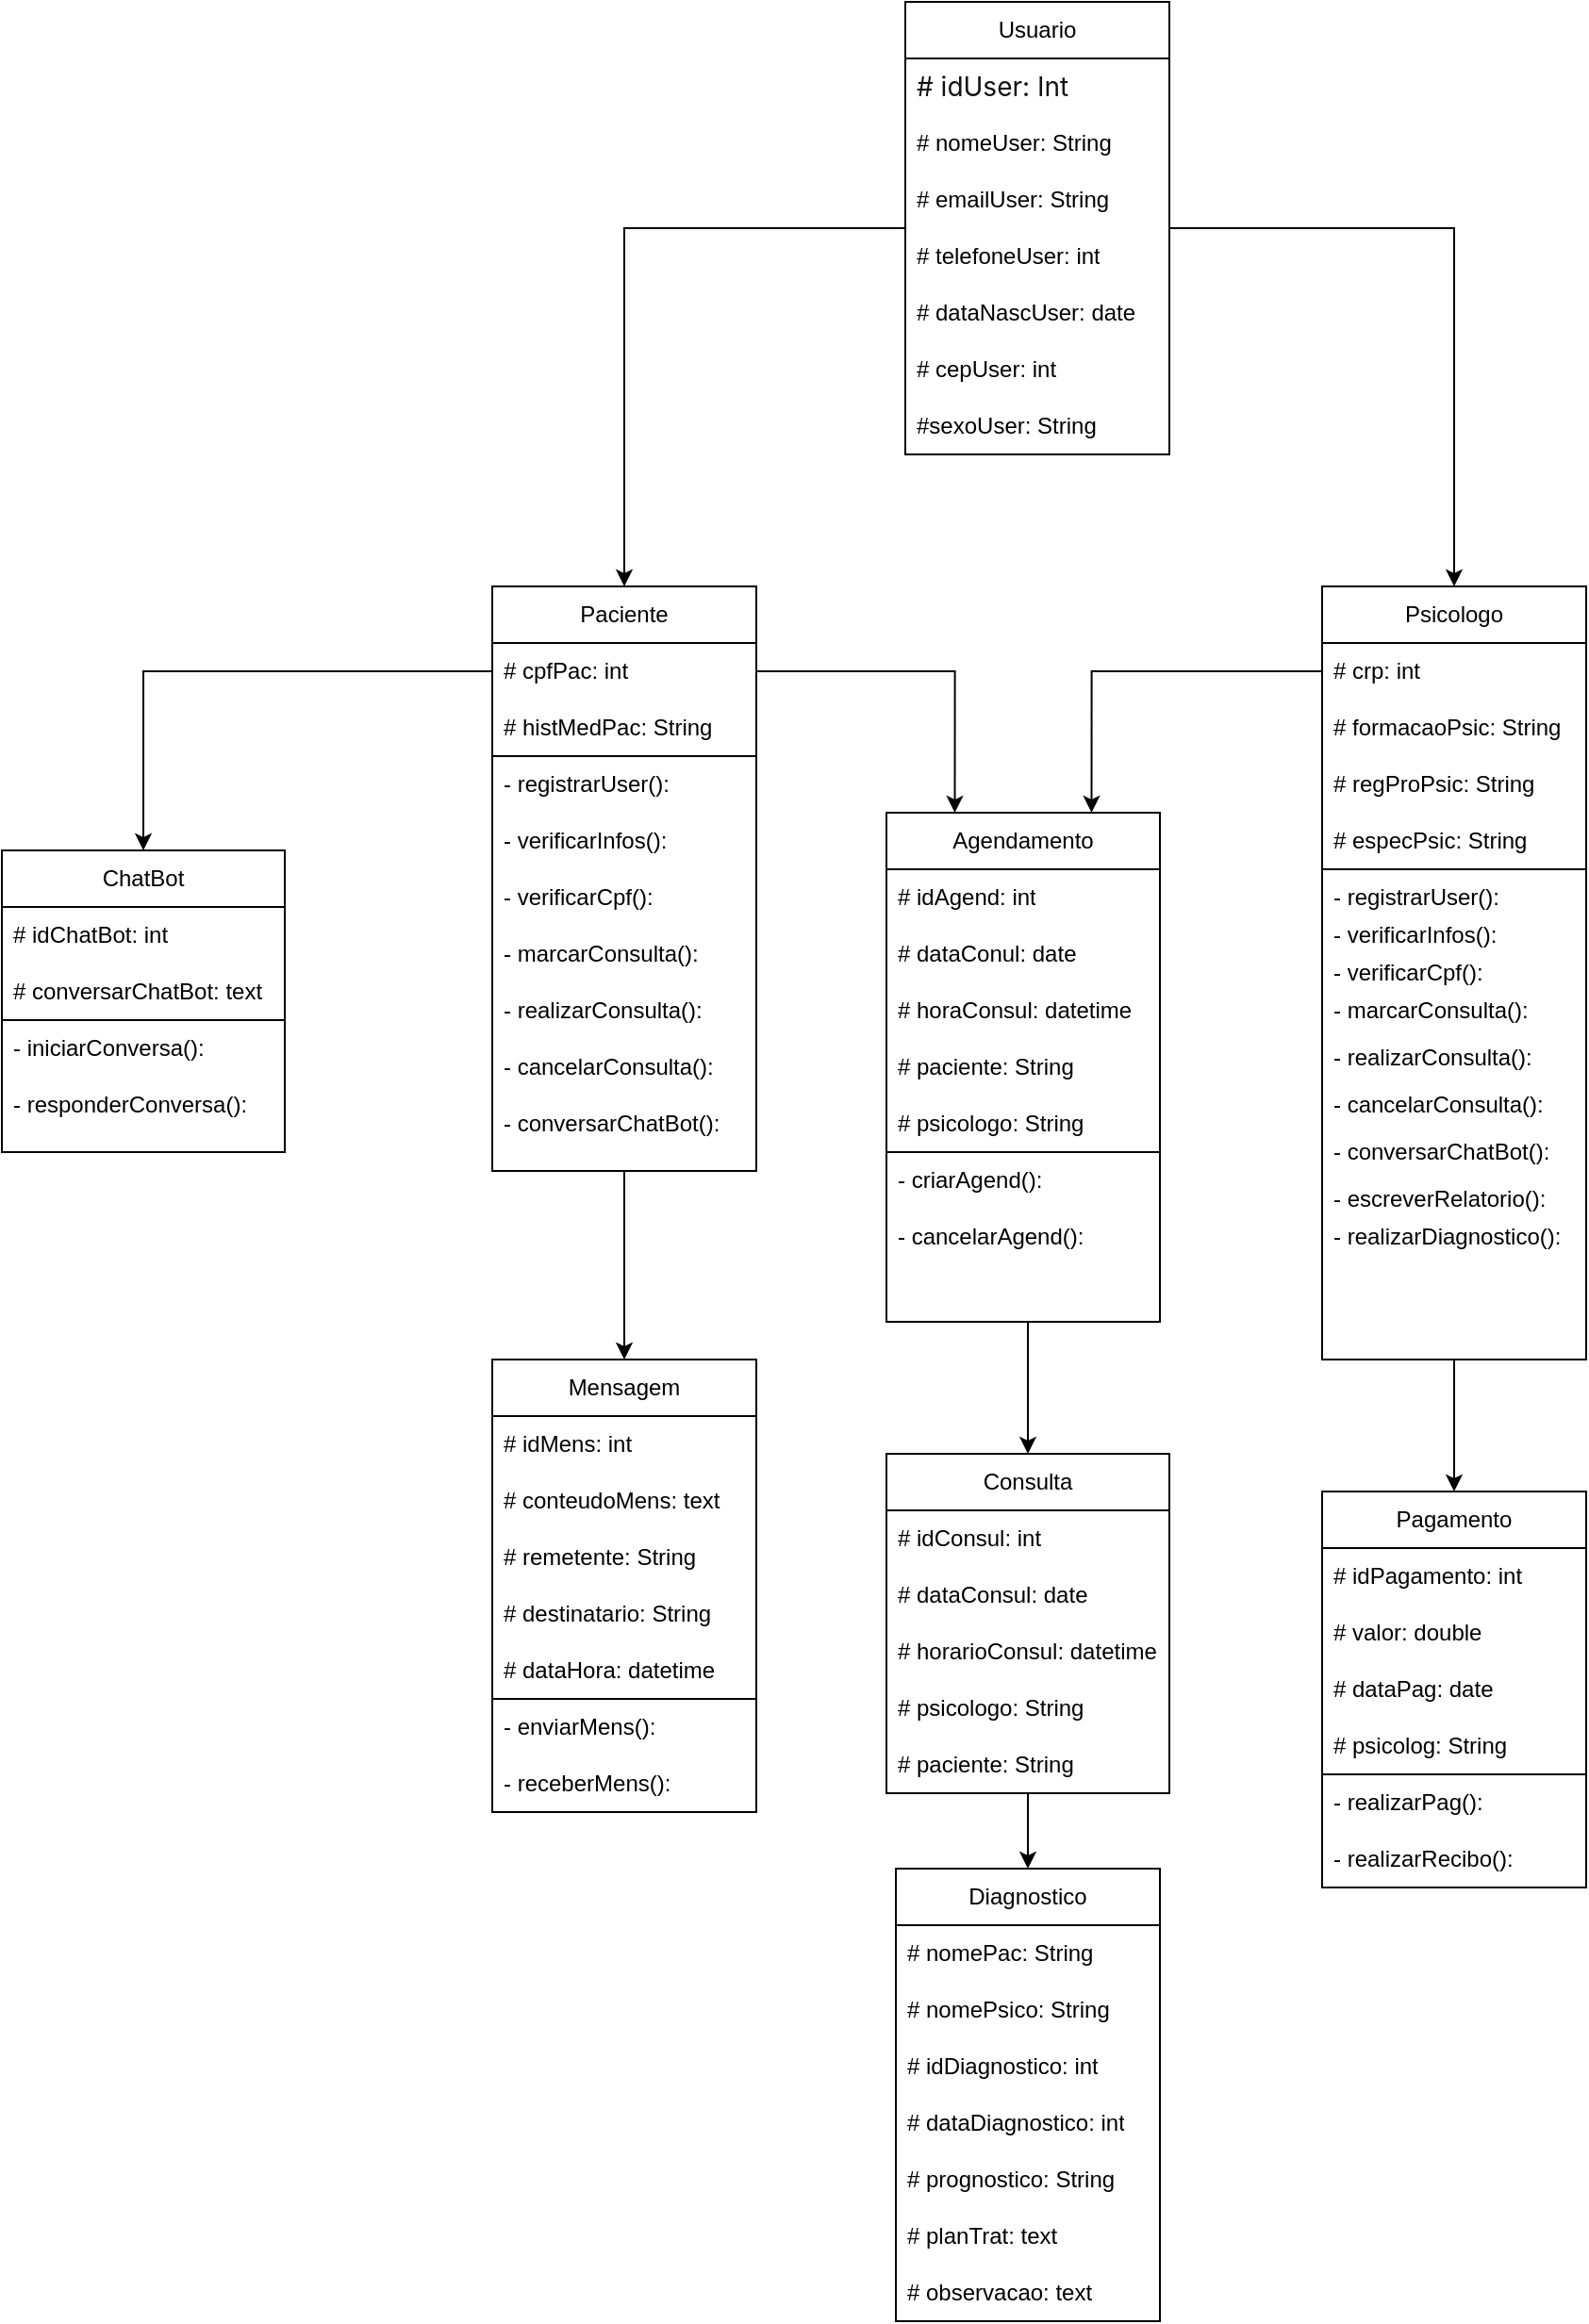 <mxfile version="24.0.4" type="github">
  <diagram name="Página-1" id="5c7cXVIxc6Zba3c8BK8-">
    <mxGraphModel dx="3149" dy="1277" grid="1" gridSize="10" guides="1" tooltips="1" connect="1" arrows="1" fold="1" page="1" pageScale="1" pageWidth="827" pageHeight="1169" math="0" shadow="0">
      <root>
        <mxCell id="0" />
        <mxCell id="1" parent="0" />
        <mxCell id="kuCT0JWgRBGRcobsYB0P-81" style="edgeStyle=orthogonalEdgeStyle;rounded=0;orthogonalLoop=1;jettySize=auto;html=1;" edge="1" parent="1" source="kuCT0JWgRBGRcobsYB0P-1" target="kuCT0JWgRBGRcobsYB0P-21">
          <mxGeometry relative="1" as="geometry">
            <Array as="points">
              <mxPoint x="640" y="160" />
            </Array>
          </mxGeometry>
        </mxCell>
        <mxCell id="kuCT0JWgRBGRcobsYB0P-1" value="Usuario" style="swimlane;fontStyle=0;childLayout=stackLayout;horizontal=1;startSize=30;horizontalStack=0;resizeParent=1;resizeParentMax=0;resizeLast=0;collapsible=1;marginBottom=0;whiteSpace=wrap;html=1;" vertex="1" parent="1">
          <mxGeometry x="349" y="40" width="140" height="240" as="geometry" />
        </mxCell>
        <mxCell id="kuCT0JWgRBGRcobsYB0P-2" value="&lt;div&gt;&lt;font face=&quot;-apple-system, Roboto, SegoeUI, Segoe UI, Helvetica Neue, Helvetica, Microsoft YaHei, Meiryo UI, Meiryo, Arial Unicode MS, sans-serif&quot; color=&quot;#111111&quot;&gt;&lt;span style=&quot;font-size: 14px;&quot;&gt;# idUser: Int&lt;/span&gt;&lt;/font&gt;&lt;/div&gt;" style="text;strokeColor=none;fillColor=none;align=left;verticalAlign=middle;spacingLeft=4;spacingRight=4;overflow=hidden;points=[[0,0.5],[1,0.5]];portConstraint=eastwest;rotatable=0;whiteSpace=wrap;html=1;" vertex="1" parent="kuCT0JWgRBGRcobsYB0P-1">
          <mxGeometry y="30" width="140" height="30" as="geometry" />
        </mxCell>
        <mxCell id="kuCT0JWgRBGRcobsYB0P-3" value="# nomeUser: String" style="text;strokeColor=none;fillColor=none;align=left;verticalAlign=middle;spacingLeft=4;spacingRight=4;overflow=hidden;points=[[0,0.5],[1,0.5]];portConstraint=eastwest;rotatable=0;whiteSpace=wrap;html=1;" vertex="1" parent="kuCT0JWgRBGRcobsYB0P-1">
          <mxGeometry y="60" width="140" height="30" as="geometry" />
        </mxCell>
        <mxCell id="kuCT0JWgRBGRcobsYB0P-4" value="# emailUser: String" style="text;strokeColor=none;fillColor=none;align=left;verticalAlign=middle;spacingLeft=4;spacingRight=4;overflow=hidden;points=[[0,0.5],[1,0.5]];portConstraint=eastwest;rotatable=0;whiteSpace=wrap;html=1;" vertex="1" parent="kuCT0JWgRBGRcobsYB0P-1">
          <mxGeometry y="90" width="140" height="30" as="geometry" />
        </mxCell>
        <mxCell id="kuCT0JWgRBGRcobsYB0P-6" value="# telefoneUser: int" style="text;strokeColor=none;fillColor=none;align=left;verticalAlign=middle;spacingLeft=4;spacingRight=4;overflow=hidden;points=[[0,0.5],[1,0.5]];portConstraint=eastwest;rotatable=0;whiteSpace=wrap;html=1;" vertex="1" parent="kuCT0JWgRBGRcobsYB0P-1">
          <mxGeometry y="120" width="140" height="30" as="geometry" />
        </mxCell>
        <mxCell id="kuCT0JWgRBGRcobsYB0P-5" value="# dataNascUser: date" style="text;strokeColor=none;fillColor=none;align=left;verticalAlign=middle;spacingLeft=4;spacingRight=4;overflow=hidden;points=[[0,0.5],[1,0.5]];portConstraint=eastwest;rotatable=0;whiteSpace=wrap;html=1;" vertex="1" parent="kuCT0JWgRBGRcobsYB0P-1">
          <mxGeometry y="150" width="140" height="30" as="geometry" />
        </mxCell>
        <mxCell id="kuCT0JWgRBGRcobsYB0P-7" value="# cepUser: int" style="text;strokeColor=none;fillColor=none;align=left;verticalAlign=middle;spacingLeft=4;spacingRight=4;overflow=hidden;points=[[0,0.5],[1,0.5]];portConstraint=eastwest;rotatable=0;whiteSpace=wrap;html=1;" vertex="1" parent="kuCT0JWgRBGRcobsYB0P-1">
          <mxGeometry y="180" width="140" height="30" as="geometry" />
        </mxCell>
        <mxCell id="kuCT0JWgRBGRcobsYB0P-8" value="#sexoUser: String" style="text;strokeColor=none;fillColor=none;align=left;verticalAlign=middle;spacingLeft=4;spacingRight=4;overflow=hidden;points=[[0,0.5],[1,0.5]];portConstraint=eastwest;rotatable=0;whiteSpace=wrap;html=1;" vertex="1" parent="kuCT0JWgRBGRcobsYB0P-1">
          <mxGeometry y="210" width="140" height="30" as="geometry" />
        </mxCell>
        <mxCell id="kuCT0JWgRBGRcobsYB0P-94" style="edgeStyle=orthogonalEdgeStyle;rounded=0;orthogonalLoop=1;jettySize=auto;html=1;" edge="1" parent="1" source="kuCT0JWgRBGRcobsYB0P-9" target="kuCT0JWgRBGRcobsYB0P-69">
          <mxGeometry relative="1" as="geometry" />
        </mxCell>
        <mxCell id="kuCT0JWgRBGRcobsYB0P-9" value="Paciente" style="swimlane;fontStyle=0;childLayout=stackLayout;horizontal=1;startSize=30;horizontalStack=0;resizeParent=1;resizeParentMax=0;resizeLast=0;collapsible=1;marginBottom=0;whiteSpace=wrap;html=1;" vertex="1" parent="1">
          <mxGeometry x="130" y="350" width="140" height="90" as="geometry" />
        </mxCell>
        <mxCell id="kuCT0JWgRBGRcobsYB0P-10" value="# cpfPac: int" style="text;strokeColor=none;fillColor=none;align=left;verticalAlign=middle;spacingLeft=4;spacingRight=4;overflow=hidden;points=[[0,0.5],[1,0.5]];portConstraint=eastwest;rotatable=0;whiteSpace=wrap;html=1;" vertex="1" parent="kuCT0JWgRBGRcobsYB0P-9">
          <mxGeometry y="30" width="140" height="30" as="geometry" />
        </mxCell>
        <mxCell id="kuCT0JWgRBGRcobsYB0P-11" value="# histMedPac: String" style="text;strokeColor=none;fillColor=none;align=left;verticalAlign=middle;spacingLeft=4;spacingRight=4;overflow=hidden;points=[[0,0.5],[1,0.5]];portConstraint=eastwest;rotatable=0;whiteSpace=wrap;html=1;" vertex="1" parent="kuCT0JWgRBGRcobsYB0P-9">
          <mxGeometry y="60" width="140" height="30" as="geometry" />
        </mxCell>
        <mxCell id="kuCT0JWgRBGRcobsYB0P-95" style="edgeStyle=orthogonalEdgeStyle;rounded=0;orthogonalLoop=1;jettySize=auto;html=1;" edge="1" parent="1" source="kuCT0JWgRBGRcobsYB0P-13" target="kuCT0JWgRBGRcobsYB0P-36">
          <mxGeometry relative="1" as="geometry" />
        </mxCell>
        <mxCell id="kuCT0JWgRBGRcobsYB0P-13" value="" style="rounded=0;whiteSpace=wrap;html=1;" vertex="1" parent="1">
          <mxGeometry x="130" y="440" width="140" height="220" as="geometry" />
        </mxCell>
        <mxCell id="kuCT0JWgRBGRcobsYB0P-14" value="- registrarUser():" style="text;strokeColor=none;fillColor=none;align=left;verticalAlign=middle;spacingLeft=4;spacingRight=4;overflow=hidden;points=[[0,0.5],[1,0.5]];portConstraint=eastwest;rotatable=0;whiteSpace=wrap;html=1;" vertex="1" parent="1">
          <mxGeometry x="130" y="440" width="140" height="30" as="geometry" />
        </mxCell>
        <mxCell id="kuCT0JWgRBGRcobsYB0P-15" value="- verificarInfos():" style="text;strokeColor=none;fillColor=none;align=left;verticalAlign=middle;spacingLeft=4;spacingRight=4;overflow=hidden;points=[[0,0.5],[1,0.5]];portConstraint=eastwest;rotatable=0;whiteSpace=wrap;html=1;" vertex="1" parent="1">
          <mxGeometry x="130" y="470" width="140" height="30" as="geometry" />
        </mxCell>
        <mxCell id="kuCT0JWgRBGRcobsYB0P-16" value="- verificarCpf():" style="text;strokeColor=none;fillColor=none;align=left;verticalAlign=middle;spacingLeft=4;spacingRight=4;overflow=hidden;points=[[0,0.5],[1,0.5]];portConstraint=eastwest;rotatable=0;whiteSpace=wrap;html=1;" vertex="1" parent="1">
          <mxGeometry x="130" y="500" width="140" height="30" as="geometry" />
        </mxCell>
        <mxCell id="kuCT0JWgRBGRcobsYB0P-17" value="- marcarConsulta():" style="text;strokeColor=none;fillColor=none;align=left;verticalAlign=middle;spacingLeft=4;spacingRight=4;overflow=hidden;points=[[0,0.5],[1,0.5]];portConstraint=eastwest;rotatable=0;whiteSpace=wrap;html=1;" vertex="1" parent="1">
          <mxGeometry x="130" y="530" width="140" height="30" as="geometry" />
        </mxCell>
        <mxCell id="kuCT0JWgRBGRcobsYB0P-18" value="- realizarConsulta():" style="text;strokeColor=none;fillColor=none;align=left;verticalAlign=middle;spacingLeft=4;spacingRight=4;overflow=hidden;points=[[0,0.5],[1,0.5]];portConstraint=eastwest;rotatable=0;whiteSpace=wrap;html=1;" vertex="1" parent="1">
          <mxGeometry x="130" y="560" width="140" height="30" as="geometry" />
        </mxCell>
        <mxCell id="kuCT0JWgRBGRcobsYB0P-19" value="- cancelarConsulta():" style="text;strokeColor=none;fillColor=none;align=left;verticalAlign=middle;spacingLeft=4;spacingRight=4;overflow=hidden;points=[[0,0.5],[1,0.5]];portConstraint=eastwest;rotatable=0;whiteSpace=wrap;html=1;" vertex="1" parent="1">
          <mxGeometry x="130" y="590" width="140" height="30" as="geometry" />
        </mxCell>
        <mxCell id="kuCT0JWgRBGRcobsYB0P-20" value="- conversarChatBot():" style="text;strokeColor=none;fillColor=none;align=left;verticalAlign=middle;spacingLeft=4;spacingRight=4;overflow=hidden;points=[[0,0.5],[1,0.5]];portConstraint=eastwest;rotatable=0;whiteSpace=wrap;html=1;" vertex="1" parent="1">
          <mxGeometry x="130" y="620" width="140" height="30" as="geometry" />
        </mxCell>
        <mxCell id="kuCT0JWgRBGRcobsYB0P-21" value="Psicologo" style="swimlane;fontStyle=0;childLayout=stackLayout;horizontal=1;startSize=30;horizontalStack=0;resizeParent=1;resizeParentMax=0;resizeLast=0;collapsible=1;marginBottom=0;whiteSpace=wrap;html=1;" vertex="1" parent="1">
          <mxGeometry x="570" y="350" width="140" height="150" as="geometry" />
        </mxCell>
        <mxCell id="kuCT0JWgRBGRcobsYB0P-22" value="# crp: int" style="text;strokeColor=none;fillColor=none;align=left;verticalAlign=middle;spacingLeft=4;spacingRight=4;overflow=hidden;points=[[0,0.5],[1,0.5]];portConstraint=eastwest;rotatable=0;whiteSpace=wrap;html=1;" vertex="1" parent="kuCT0JWgRBGRcobsYB0P-21">
          <mxGeometry y="30" width="140" height="30" as="geometry" />
        </mxCell>
        <mxCell id="kuCT0JWgRBGRcobsYB0P-23" value="# formacaoPsic: String" style="text;strokeColor=none;fillColor=none;align=left;verticalAlign=middle;spacingLeft=4;spacingRight=4;overflow=hidden;points=[[0,0.5],[1,0.5]];portConstraint=eastwest;rotatable=0;whiteSpace=wrap;html=1;" vertex="1" parent="kuCT0JWgRBGRcobsYB0P-21">
          <mxGeometry y="60" width="140" height="30" as="geometry" />
        </mxCell>
        <mxCell id="kuCT0JWgRBGRcobsYB0P-24" value="# regProPsic: String" style="text;strokeColor=none;fillColor=none;align=left;verticalAlign=middle;spacingLeft=4;spacingRight=4;overflow=hidden;points=[[0,0.5],[1,0.5]];portConstraint=eastwest;rotatable=0;whiteSpace=wrap;html=1;" vertex="1" parent="kuCT0JWgRBGRcobsYB0P-21">
          <mxGeometry y="90" width="140" height="30" as="geometry" />
        </mxCell>
        <mxCell id="kuCT0JWgRBGRcobsYB0P-25" value="# especPsic: String" style="text;strokeColor=none;fillColor=none;align=left;verticalAlign=middle;spacingLeft=4;spacingRight=4;overflow=hidden;points=[[0,0.5],[1,0.5]];portConstraint=eastwest;rotatable=0;whiteSpace=wrap;html=1;" vertex="1" parent="kuCT0JWgRBGRcobsYB0P-21">
          <mxGeometry y="120" width="140" height="30" as="geometry" />
        </mxCell>
        <mxCell id="kuCT0JWgRBGRcobsYB0P-99" style="edgeStyle=orthogonalEdgeStyle;rounded=0;orthogonalLoop=1;jettySize=auto;html=1;" edge="1" parent="1" source="kuCT0JWgRBGRcobsYB0P-26" target="kuCT0JWgRBGRcobsYB0P-51">
          <mxGeometry relative="1" as="geometry" />
        </mxCell>
        <mxCell id="kuCT0JWgRBGRcobsYB0P-26" value="" style="rounded=0;whiteSpace=wrap;html=1;" vertex="1" parent="1">
          <mxGeometry x="570" y="500" width="140" height="260" as="geometry" />
        </mxCell>
        <mxCell id="kuCT0JWgRBGRcobsYB0P-27" value="- registrarUser():" style="text;strokeColor=none;fillColor=none;align=left;verticalAlign=middle;spacingLeft=4;spacingRight=4;overflow=hidden;points=[[0,0.5],[1,0.5]];portConstraint=eastwest;rotatable=0;whiteSpace=wrap;html=1;" vertex="1" parent="1">
          <mxGeometry x="570" y="500" width="140" height="30" as="geometry" />
        </mxCell>
        <mxCell id="kuCT0JWgRBGRcobsYB0P-28" value="- verificarInfos():" style="text;strokeColor=none;fillColor=none;align=left;verticalAlign=middle;spacingLeft=4;spacingRight=4;overflow=hidden;points=[[0,0.5],[1,0.5]];portConstraint=eastwest;rotatable=0;whiteSpace=wrap;html=1;" vertex="1" parent="1">
          <mxGeometry x="570" y="520" width="140" height="30" as="geometry" />
        </mxCell>
        <mxCell id="kuCT0JWgRBGRcobsYB0P-29" value="- verificarCpf():" style="text;strokeColor=none;fillColor=none;align=left;verticalAlign=middle;spacingLeft=4;spacingRight=4;overflow=hidden;points=[[0,0.5],[1,0.5]];portConstraint=eastwest;rotatable=0;whiteSpace=wrap;html=1;" vertex="1" parent="1">
          <mxGeometry x="570" y="539.5" width="140" height="30" as="geometry" />
        </mxCell>
        <mxCell id="kuCT0JWgRBGRcobsYB0P-30" value="- marcarConsulta():" style="text;strokeColor=none;fillColor=none;align=left;verticalAlign=middle;spacingLeft=4;spacingRight=4;overflow=hidden;points=[[0,0.5],[1,0.5]];portConstraint=eastwest;rotatable=0;whiteSpace=wrap;html=1;" vertex="1" parent="1">
          <mxGeometry x="570" y="560" width="140" height="30" as="geometry" />
        </mxCell>
        <mxCell id="kuCT0JWgRBGRcobsYB0P-31" value="- realizarConsulta():" style="text;strokeColor=none;fillColor=none;align=left;verticalAlign=middle;spacingLeft=4;spacingRight=4;overflow=hidden;points=[[0,0.5],[1,0.5]];portConstraint=eastwest;rotatable=0;whiteSpace=wrap;html=1;" vertex="1" parent="1">
          <mxGeometry x="570" y="585" width="140" height="30" as="geometry" />
        </mxCell>
        <mxCell id="kuCT0JWgRBGRcobsYB0P-32" value="- cancelarConsulta():" style="text;strokeColor=none;fillColor=none;align=left;verticalAlign=middle;spacingLeft=4;spacingRight=4;overflow=hidden;points=[[0,0.5],[1,0.5]];portConstraint=eastwest;rotatable=0;whiteSpace=wrap;html=1;" vertex="1" parent="1">
          <mxGeometry x="570" y="610" width="140" height="30" as="geometry" />
        </mxCell>
        <mxCell id="kuCT0JWgRBGRcobsYB0P-33" value="- conversarChatBot():" style="text;strokeColor=none;fillColor=none;align=left;verticalAlign=middle;spacingLeft=4;spacingRight=4;overflow=hidden;points=[[0,0.5],[1,0.5]];portConstraint=eastwest;rotatable=0;whiteSpace=wrap;html=1;" vertex="1" parent="1">
          <mxGeometry x="570" y="635" width="140" height="30" as="geometry" />
        </mxCell>
        <mxCell id="kuCT0JWgRBGRcobsYB0P-34" value="- escreverRelatorio():" style="text;strokeColor=none;fillColor=none;align=left;verticalAlign=middle;spacingLeft=4;spacingRight=4;overflow=hidden;points=[[0,0.5],[1,0.5]];portConstraint=eastwest;rotatable=0;whiteSpace=wrap;html=1;" vertex="1" parent="1">
          <mxGeometry x="570" y="660" width="140" height="30" as="geometry" />
        </mxCell>
        <mxCell id="kuCT0JWgRBGRcobsYB0P-35" value="- realizarDiagnostico():" style="text;strokeColor=none;fillColor=none;align=left;verticalAlign=middle;spacingLeft=4;spacingRight=4;overflow=hidden;points=[[0,0.5],[1,0.5]];portConstraint=eastwest;rotatable=0;whiteSpace=wrap;html=1;" vertex="1" parent="1">
          <mxGeometry x="570" y="680" width="140" height="30" as="geometry" />
        </mxCell>
        <mxCell id="kuCT0JWgRBGRcobsYB0P-36" value="Mensagem" style="swimlane;fontStyle=0;childLayout=stackLayout;horizontal=1;startSize=30;horizontalStack=0;resizeParent=1;resizeParentMax=0;resizeLast=0;collapsible=1;marginBottom=0;whiteSpace=wrap;html=1;" vertex="1" parent="1">
          <mxGeometry x="130" y="760" width="140" height="180" as="geometry" />
        </mxCell>
        <mxCell id="kuCT0JWgRBGRcobsYB0P-37" value="# idMens&lt;span style=&quot;background-color: initial;&quot;&gt;: int&lt;/span&gt;" style="text;strokeColor=none;fillColor=none;align=left;verticalAlign=middle;spacingLeft=4;spacingRight=4;overflow=hidden;points=[[0,0.5],[1,0.5]];portConstraint=eastwest;rotatable=0;whiteSpace=wrap;html=1;" vertex="1" parent="kuCT0JWgRBGRcobsYB0P-36">
          <mxGeometry y="30" width="140" height="30" as="geometry" />
        </mxCell>
        <mxCell id="kuCT0JWgRBGRcobsYB0P-38" value="# conteudoMens: text" style="text;strokeColor=none;fillColor=none;align=left;verticalAlign=middle;spacingLeft=4;spacingRight=4;overflow=hidden;points=[[0,0.5],[1,0.5]];portConstraint=eastwest;rotatable=0;whiteSpace=wrap;html=1;" vertex="1" parent="kuCT0JWgRBGRcobsYB0P-36">
          <mxGeometry y="60" width="140" height="30" as="geometry" />
        </mxCell>
        <mxCell id="kuCT0JWgRBGRcobsYB0P-39" value="# remetente: String" style="text;strokeColor=none;fillColor=none;align=left;verticalAlign=middle;spacingLeft=4;spacingRight=4;overflow=hidden;points=[[0,0.5],[1,0.5]];portConstraint=eastwest;rotatable=0;whiteSpace=wrap;html=1;" vertex="1" parent="kuCT0JWgRBGRcobsYB0P-36">
          <mxGeometry y="90" width="140" height="30" as="geometry" />
        </mxCell>
        <mxCell id="kuCT0JWgRBGRcobsYB0P-40" value="# destinatario: String" style="text;strokeColor=none;fillColor=none;align=left;verticalAlign=middle;spacingLeft=4;spacingRight=4;overflow=hidden;points=[[0,0.5],[1,0.5]];portConstraint=eastwest;rotatable=0;whiteSpace=wrap;html=1;" vertex="1" parent="kuCT0JWgRBGRcobsYB0P-36">
          <mxGeometry y="120" width="140" height="30" as="geometry" />
        </mxCell>
        <mxCell id="kuCT0JWgRBGRcobsYB0P-41" value="# dataHora: datetime" style="text;strokeColor=none;fillColor=none;align=left;verticalAlign=middle;spacingLeft=4;spacingRight=4;overflow=hidden;points=[[0,0.5],[1,0.5]];portConstraint=eastwest;rotatable=0;whiteSpace=wrap;html=1;" vertex="1" parent="kuCT0JWgRBGRcobsYB0P-36">
          <mxGeometry y="150" width="140" height="30" as="geometry" />
        </mxCell>
        <mxCell id="kuCT0JWgRBGRcobsYB0P-42" value="" style="rounded=0;whiteSpace=wrap;html=1;" vertex="1" parent="1">
          <mxGeometry x="130" y="940" width="140" height="60" as="geometry" />
        </mxCell>
        <mxCell id="kuCT0JWgRBGRcobsYB0P-43" value="- enviarMens():" style="text;strokeColor=none;fillColor=none;align=left;verticalAlign=middle;spacingLeft=4;spacingRight=4;overflow=hidden;points=[[0,0.5],[1,0.5]];portConstraint=eastwest;rotatable=0;whiteSpace=wrap;html=1;" vertex="1" parent="1">
          <mxGeometry x="130" y="940" width="140" height="30" as="geometry" />
        </mxCell>
        <mxCell id="kuCT0JWgRBGRcobsYB0P-44" value="- receberMens():" style="text;strokeColor=none;fillColor=none;align=left;verticalAlign=middle;spacingLeft=4;spacingRight=4;overflow=hidden;points=[[0,0.5],[1,0.5]];portConstraint=eastwest;rotatable=0;whiteSpace=wrap;html=1;" vertex="1" parent="1">
          <mxGeometry x="130" y="970" width="140" height="30" as="geometry" />
        </mxCell>
        <mxCell id="kuCT0JWgRBGRcobsYB0P-98" style="edgeStyle=orthogonalEdgeStyle;rounded=0;orthogonalLoop=1;jettySize=auto;html=1;" edge="1" parent="1" source="kuCT0JWgRBGRcobsYB0P-45" target="kuCT0JWgRBGRcobsYB0P-82">
          <mxGeometry relative="1" as="geometry" />
        </mxCell>
        <mxCell id="kuCT0JWgRBGRcobsYB0P-45" value="Consulta" style="swimlane;fontStyle=0;childLayout=stackLayout;horizontal=1;startSize=30;horizontalStack=0;resizeParent=1;resizeParentMax=0;resizeLast=0;collapsible=1;marginBottom=0;whiteSpace=wrap;html=1;" vertex="1" parent="1">
          <mxGeometry x="339" y="810" width="150" height="180" as="geometry" />
        </mxCell>
        <mxCell id="kuCT0JWgRBGRcobsYB0P-46" value="# idConsul: int" style="text;strokeColor=none;fillColor=none;align=left;verticalAlign=middle;spacingLeft=4;spacingRight=4;overflow=hidden;points=[[0,0.5],[1,0.5]];portConstraint=eastwest;rotatable=0;whiteSpace=wrap;html=1;" vertex="1" parent="kuCT0JWgRBGRcobsYB0P-45">
          <mxGeometry y="30" width="150" height="30" as="geometry" />
        </mxCell>
        <mxCell id="kuCT0JWgRBGRcobsYB0P-47" value="# dataConsul: date" style="text;strokeColor=none;fillColor=none;align=left;verticalAlign=middle;spacingLeft=4;spacingRight=4;overflow=hidden;points=[[0,0.5],[1,0.5]];portConstraint=eastwest;rotatable=0;whiteSpace=wrap;html=1;" vertex="1" parent="kuCT0JWgRBGRcobsYB0P-45">
          <mxGeometry y="60" width="150" height="30" as="geometry" />
        </mxCell>
        <mxCell id="kuCT0JWgRBGRcobsYB0P-48" value="# horarioConsul: datetime" style="text;strokeColor=none;fillColor=none;align=left;verticalAlign=middle;spacingLeft=4;spacingRight=4;overflow=hidden;points=[[0,0.5],[1,0.5]];portConstraint=eastwest;rotatable=0;whiteSpace=wrap;html=1;" vertex="1" parent="kuCT0JWgRBGRcobsYB0P-45">
          <mxGeometry y="90" width="150" height="30" as="geometry" />
        </mxCell>
        <mxCell id="kuCT0JWgRBGRcobsYB0P-49" value="# psicologo: String" style="text;strokeColor=none;fillColor=none;align=left;verticalAlign=middle;spacingLeft=4;spacingRight=4;overflow=hidden;points=[[0,0.5],[1,0.5]];portConstraint=eastwest;rotatable=0;whiteSpace=wrap;html=1;" vertex="1" parent="kuCT0JWgRBGRcobsYB0P-45">
          <mxGeometry y="120" width="150" height="30" as="geometry" />
        </mxCell>
        <mxCell id="kuCT0JWgRBGRcobsYB0P-50" value="# paciente: String" style="text;strokeColor=none;fillColor=none;align=left;verticalAlign=middle;spacingLeft=4;spacingRight=4;overflow=hidden;points=[[0,0.5],[1,0.5]];portConstraint=eastwest;rotatable=0;whiteSpace=wrap;html=1;" vertex="1" parent="kuCT0JWgRBGRcobsYB0P-45">
          <mxGeometry y="150" width="150" height="30" as="geometry" />
        </mxCell>
        <mxCell id="kuCT0JWgRBGRcobsYB0P-51" value="Pagamento" style="swimlane;fontStyle=0;childLayout=stackLayout;horizontal=1;startSize=30;horizontalStack=0;resizeParent=1;resizeParentMax=0;resizeLast=0;collapsible=1;marginBottom=0;whiteSpace=wrap;html=1;" vertex="1" parent="1">
          <mxGeometry x="570" y="830" width="140" height="150" as="geometry" />
        </mxCell>
        <mxCell id="kuCT0JWgRBGRcobsYB0P-52" value="# idPagamento: int" style="text;strokeColor=none;fillColor=none;align=left;verticalAlign=middle;spacingLeft=4;spacingRight=4;overflow=hidden;points=[[0,0.5],[1,0.5]];portConstraint=eastwest;rotatable=0;whiteSpace=wrap;html=1;" vertex="1" parent="kuCT0JWgRBGRcobsYB0P-51">
          <mxGeometry y="30" width="140" height="30" as="geometry" />
        </mxCell>
        <mxCell id="kuCT0JWgRBGRcobsYB0P-53" value="# valor: double" style="text;strokeColor=none;fillColor=none;align=left;verticalAlign=middle;spacingLeft=4;spacingRight=4;overflow=hidden;points=[[0,0.5],[1,0.5]];portConstraint=eastwest;rotatable=0;whiteSpace=wrap;html=1;" vertex="1" parent="kuCT0JWgRBGRcobsYB0P-51">
          <mxGeometry y="60" width="140" height="30" as="geometry" />
        </mxCell>
        <mxCell id="kuCT0JWgRBGRcobsYB0P-54" value="# dataPag: date" style="text;strokeColor=none;fillColor=none;align=left;verticalAlign=middle;spacingLeft=4;spacingRight=4;overflow=hidden;points=[[0,0.5],[1,0.5]];portConstraint=eastwest;rotatable=0;whiteSpace=wrap;html=1;" vertex="1" parent="kuCT0JWgRBGRcobsYB0P-51">
          <mxGeometry y="90" width="140" height="30" as="geometry" />
        </mxCell>
        <mxCell id="kuCT0JWgRBGRcobsYB0P-55" value="# psicolog: String" style="text;strokeColor=none;fillColor=none;align=left;verticalAlign=middle;spacingLeft=4;spacingRight=4;overflow=hidden;points=[[0,0.5],[1,0.5]];portConstraint=eastwest;rotatable=0;whiteSpace=wrap;html=1;" vertex="1" parent="kuCT0JWgRBGRcobsYB0P-51">
          <mxGeometry y="120" width="140" height="30" as="geometry" />
        </mxCell>
        <mxCell id="kuCT0JWgRBGRcobsYB0P-57" value="" style="rounded=0;whiteSpace=wrap;html=1;" vertex="1" parent="1">
          <mxGeometry x="570" y="980" width="140" height="60" as="geometry" />
        </mxCell>
        <mxCell id="kuCT0JWgRBGRcobsYB0P-58" value="- realizarPag():" style="text;strokeColor=none;fillColor=none;align=left;verticalAlign=middle;spacingLeft=4;spacingRight=4;overflow=hidden;points=[[0,0.5],[1,0.5]];portConstraint=eastwest;rotatable=0;whiteSpace=wrap;html=1;" vertex="1" parent="1">
          <mxGeometry x="570" y="980" width="140" height="30" as="geometry" />
        </mxCell>
        <mxCell id="kuCT0JWgRBGRcobsYB0P-59" value="- realizarRecibo():" style="text;strokeColor=none;fillColor=none;align=left;verticalAlign=middle;spacingLeft=4;spacingRight=4;overflow=hidden;points=[[0,0.5],[1,0.5]];portConstraint=eastwest;rotatable=0;whiteSpace=wrap;html=1;" vertex="1" parent="1">
          <mxGeometry x="570" y="1010" width="140" height="30" as="geometry" />
        </mxCell>
        <mxCell id="kuCT0JWgRBGRcobsYB0P-60" value="Agendamento" style="swimlane;fontStyle=0;childLayout=stackLayout;horizontal=1;startSize=30;horizontalStack=0;resizeParent=1;resizeParentMax=0;resizeLast=0;collapsible=1;marginBottom=0;whiteSpace=wrap;html=1;" vertex="1" parent="1">
          <mxGeometry x="339" y="470" width="145" height="180" as="geometry" />
        </mxCell>
        <mxCell id="kuCT0JWgRBGRcobsYB0P-61" value="# idAgend: int" style="text;strokeColor=none;fillColor=none;align=left;verticalAlign=middle;spacingLeft=4;spacingRight=4;overflow=hidden;points=[[0,0.5],[1,0.5]];portConstraint=eastwest;rotatable=0;whiteSpace=wrap;html=1;" vertex="1" parent="kuCT0JWgRBGRcobsYB0P-60">
          <mxGeometry y="30" width="145" height="30" as="geometry" />
        </mxCell>
        <mxCell id="kuCT0JWgRBGRcobsYB0P-62" value="# dataConul: date" style="text;strokeColor=none;fillColor=none;align=left;verticalAlign=middle;spacingLeft=4;spacingRight=4;overflow=hidden;points=[[0,0.5],[1,0.5]];portConstraint=eastwest;rotatable=0;whiteSpace=wrap;html=1;" vertex="1" parent="kuCT0JWgRBGRcobsYB0P-60">
          <mxGeometry y="60" width="145" height="30" as="geometry" />
        </mxCell>
        <mxCell id="kuCT0JWgRBGRcobsYB0P-63" value="# horaConsul: datetime" style="text;strokeColor=none;fillColor=none;align=left;verticalAlign=middle;spacingLeft=4;spacingRight=4;overflow=hidden;points=[[0,0.5],[1,0.5]];portConstraint=eastwest;rotatable=0;whiteSpace=wrap;html=1;" vertex="1" parent="kuCT0JWgRBGRcobsYB0P-60">
          <mxGeometry y="90" width="145" height="30" as="geometry" />
        </mxCell>
        <mxCell id="kuCT0JWgRBGRcobsYB0P-64" value="# paciente: String" style="text;strokeColor=none;fillColor=none;align=left;verticalAlign=middle;spacingLeft=4;spacingRight=4;overflow=hidden;points=[[0,0.5],[1,0.5]];portConstraint=eastwest;rotatable=0;whiteSpace=wrap;html=1;" vertex="1" parent="kuCT0JWgRBGRcobsYB0P-60">
          <mxGeometry y="120" width="145" height="30" as="geometry" />
        </mxCell>
        <mxCell id="kuCT0JWgRBGRcobsYB0P-65" value="# psicologo: String" style="text;strokeColor=none;fillColor=none;align=left;verticalAlign=middle;spacingLeft=4;spacingRight=4;overflow=hidden;points=[[0,0.5],[1,0.5]];portConstraint=eastwest;rotatable=0;whiteSpace=wrap;html=1;" vertex="1" parent="kuCT0JWgRBGRcobsYB0P-60">
          <mxGeometry y="150" width="145" height="30" as="geometry" />
        </mxCell>
        <mxCell id="kuCT0JWgRBGRcobsYB0P-66" value="" style="rounded=0;whiteSpace=wrap;html=1;" vertex="1" parent="1">
          <mxGeometry x="339" y="650" width="145" height="90" as="geometry" />
        </mxCell>
        <mxCell id="kuCT0JWgRBGRcobsYB0P-67" value="- criarAgend():&amp;nbsp;" style="text;strokeColor=none;fillColor=none;align=left;verticalAlign=middle;spacingLeft=4;spacingRight=4;overflow=hidden;points=[[0,0.5],[1,0.5]];portConstraint=eastwest;rotatable=0;whiteSpace=wrap;html=1;" vertex="1" parent="1">
          <mxGeometry x="339" y="650" width="145" height="30" as="geometry" />
        </mxCell>
        <mxCell id="kuCT0JWgRBGRcobsYB0P-68" value="- cancelarAgend():" style="text;strokeColor=none;fillColor=none;align=left;verticalAlign=middle;spacingLeft=4;spacingRight=4;overflow=hidden;points=[[0,0.5],[1,0.5]];portConstraint=eastwest;rotatable=0;whiteSpace=wrap;html=1;" vertex="1" parent="1">
          <mxGeometry x="339" y="680" width="145" height="30" as="geometry" />
        </mxCell>
        <mxCell id="kuCT0JWgRBGRcobsYB0P-69" value="ChatBot" style="swimlane;fontStyle=0;childLayout=stackLayout;horizontal=1;startSize=30;horizontalStack=0;resizeParent=1;resizeParentMax=0;resizeLast=0;collapsible=1;marginBottom=0;whiteSpace=wrap;html=1;" vertex="1" parent="1">
          <mxGeometry x="-130" y="490" width="150" height="90" as="geometry" />
        </mxCell>
        <mxCell id="kuCT0JWgRBGRcobsYB0P-70" value="# idChatBot: int" style="text;strokeColor=none;fillColor=none;align=left;verticalAlign=middle;spacingLeft=4;spacingRight=4;overflow=hidden;points=[[0,0.5],[1,0.5]];portConstraint=eastwest;rotatable=0;whiteSpace=wrap;html=1;" vertex="1" parent="kuCT0JWgRBGRcobsYB0P-69">
          <mxGeometry y="30" width="150" height="30" as="geometry" />
        </mxCell>
        <mxCell id="kuCT0JWgRBGRcobsYB0P-71" value="# conversarChatBot: text" style="text;strokeColor=none;fillColor=none;align=left;verticalAlign=middle;spacingLeft=4;spacingRight=4;overflow=hidden;points=[[0,0.5],[1,0.5]];portConstraint=eastwest;rotatable=0;whiteSpace=wrap;html=1;" vertex="1" parent="kuCT0JWgRBGRcobsYB0P-69">
          <mxGeometry y="60" width="150" height="30" as="geometry" />
        </mxCell>
        <mxCell id="kuCT0JWgRBGRcobsYB0P-73" value="" style="rounded=0;whiteSpace=wrap;html=1;" vertex="1" parent="1">
          <mxGeometry x="-130" y="580" width="150" height="70" as="geometry" />
        </mxCell>
        <mxCell id="kuCT0JWgRBGRcobsYB0P-74" value="- iniciarConversa():" style="text;strokeColor=none;fillColor=none;align=left;verticalAlign=middle;spacingLeft=4;spacingRight=4;overflow=hidden;points=[[0,0.5],[1,0.5]];portConstraint=eastwest;rotatable=0;whiteSpace=wrap;html=1;" vertex="1" parent="1">
          <mxGeometry x="-130" y="580" width="150" height="30" as="geometry" />
        </mxCell>
        <mxCell id="kuCT0JWgRBGRcobsYB0P-75" value="- responderConversa():" style="text;strokeColor=none;fillColor=none;align=left;verticalAlign=middle;spacingLeft=4;spacingRight=4;overflow=hidden;points=[[0,0.5],[1,0.5]];portConstraint=eastwest;rotatable=0;whiteSpace=wrap;html=1;" vertex="1" parent="1">
          <mxGeometry x="-130" y="610" width="150" height="30" as="geometry" />
        </mxCell>
        <mxCell id="kuCT0JWgRBGRcobsYB0P-77" style="edgeStyle=orthogonalEdgeStyle;rounded=0;orthogonalLoop=1;jettySize=auto;html=1;entryX=0.25;entryY=0;entryDx=0;entryDy=0;" edge="1" parent="1" source="kuCT0JWgRBGRcobsYB0P-10" target="kuCT0JWgRBGRcobsYB0P-60">
          <mxGeometry relative="1" as="geometry" />
        </mxCell>
        <mxCell id="kuCT0JWgRBGRcobsYB0P-79" style="edgeStyle=orthogonalEdgeStyle;rounded=0;orthogonalLoop=1;jettySize=auto;html=1;" edge="1" parent="1" source="kuCT0JWgRBGRcobsYB0P-1" target="kuCT0JWgRBGRcobsYB0P-9">
          <mxGeometry relative="1" as="geometry" />
        </mxCell>
        <mxCell id="kuCT0JWgRBGRcobsYB0P-78" style="edgeStyle=orthogonalEdgeStyle;rounded=0;orthogonalLoop=1;jettySize=auto;html=1;entryX=0.75;entryY=0;entryDx=0;entryDy=0;" edge="1" parent="1" source="kuCT0JWgRBGRcobsYB0P-22" target="kuCT0JWgRBGRcobsYB0P-60">
          <mxGeometry relative="1" as="geometry">
            <mxPoint x="450" y="560" as="targetPoint" />
          </mxGeometry>
        </mxCell>
        <mxCell id="kuCT0JWgRBGRcobsYB0P-82" value="Diagnostico" style="swimlane;fontStyle=0;childLayout=stackLayout;horizontal=1;startSize=30;horizontalStack=0;resizeParent=1;resizeParentMax=0;resizeLast=0;collapsible=1;marginBottom=0;whiteSpace=wrap;html=1;" vertex="1" parent="1">
          <mxGeometry x="344" y="1030" width="140" height="240" as="geometry" />
        </mxCell>
        <mxCell id="kuCT0JWgRBGRcobsYB0P-83" value="# nomePac: String" style="text;strokeColor=none;fillColor=none;align=left;verticalAlign=middle;spacingLeft=4;spacingRight=4;overflow=hidden;points=[[0,0.5],[1,0.5]];portConstraint=eastwest;rotatable=0;whiteSpace=wrap;html=1;" vertex="1" parent="kuCT0JWgRBGRcobsYB0P-82">
          <mxGeometry y="30" width="140" height="30" as="geometry" />
        </mxCell>
        <mxCell id="kuCT0JWgRBGRcobsYB0P-84" value="# nomePsico: String" style="text;strokeColor=none;fillColor=none;align=left;verticalAlign=middle;spacingLeft=4;spacingRight=4;overflow=hidden;points=[[0,0.5],[1,0.5]];portConstraint=eastwest;rotatable=0;whiteSpace=wrap;html=1;" vertex="1" parent="kuCT0JWgRBGRcobsYB0P-82">
          <mxGeometry y="60" width="140" height="30" as="geometry" />
        </mxCell>
        <mxCell id="kuCT0JWgRBGRcobsYB0P-85" value="# idDiagnostico: int" style="text;strokeColor=none;fillColor=none;align=left;verticalAlign=middle;spacingLeft=4;spacingRight=4;overflow=hidden;points=[[0,0.5],[1,0.5]];portConstraint=eastwest;rotatable=0;whiteSpace=wrap;html=1;" vertex="1" parent="kuCT0JWgRBGRcobsYB0P-82">
          <mxGeometry y="90" width="140" height="30" as="geometry" />
        </mxCell>
        <mxCell id="kuCT0JWgRBGRcobsYB0P-90" value="# dataDiagnostico: int" style="text;strokeColor=none;fillColor=none;align=left;verticalAlign=middle;spacingLeft=4;spacingRight=4;overflow=hidden;points=[[0,0.5],[1,0.5]];portConstraint=eastwest;rotatable=0;whiteSpace=wrap;html=1;" vertex="1" parent="kuCT0JWgRBGRcobsYB0P-82">
          <mxGeometry y="120" width="140" height="30" as="geometry" />
        </mxCell>
        <mxCell id="kuCT0JWgRBGRcobsYB0P-91" value="# prognostico: String" style="text;strokeColor=none;fillColor=none;align=left;verticalAlign=middle;spacingLeft=4;spacingRight=4;overflow=hidden;points=[[0,0.5],[1,0.5]];portConstraint=eastwest;rotatable=0;whiteSpace=wrap;html=1;" vertex="1" parent="kuCT0JWgRBGRcobsYB0P-82">
          <mxGeometry y="150" width="140" height="30" as="geometry" />
        </mxCell>
        <mxCell id="kuCT0JWgRBGRcobsYB0P-92" value="# planTrat: text" style="text;strokeColor=none;fillColor=none;align=left;verticalAlign=middle;spacingLeft=4;spacingRight=4;overflow=hidden;points=[[0,0.5],[1,0.5]];portConstraint=eastwest;rotatable=0;whiteSpace=wrap;html=1;" vertex="1" parent="kuCT0JWgRBGRcobsYB0P-82">
          <mxGeometry y="180" width="140" height="30" as="geometry" />
        </mxCell>
        <mxCell id="kuCT0JWgRBGRcobsYB0P-93" value="# observacao: text" style="text;strokeColor=none;fillColor=none;align=left;verticalAlign=middle;spacingLeft=4;spacingRight=4;overflow=hidden;points=[[0,0.5],[1,0.5]];portConstraint=eastwest;rotatable=0;whiteSpace=wrap;html=1;" vertex="1" parent="kuCT0JWgRBGRcobsYB0P-82">
          <mxGeometry y="210" width="140" height="30" as="geometry" />
        </mxCell>
        <mxCell id="kuCT0JWgRBGRcobsYB0P-97" style="edgeStyle=orthogonalEdgeStyle;rounded=0;orthogonalLoop=1;jettySize=auto;html=1;" edge="1" parent="1" source="kuCT0JWgRBGRcobsYB0P-66" target="kuCT0JWgRBGRcobsYB0P-45">
          <mxGeometry relative="1" as="geometry">
            <Array as="points">
              <mxPoint x="414" y="760" />
              <mxPoint x="414" y="760" />
            </Array>
          </mxGeometry>
        </mxCell>
      </root>
    </mxGraphModel>
  </diagram>
</mxfile>
